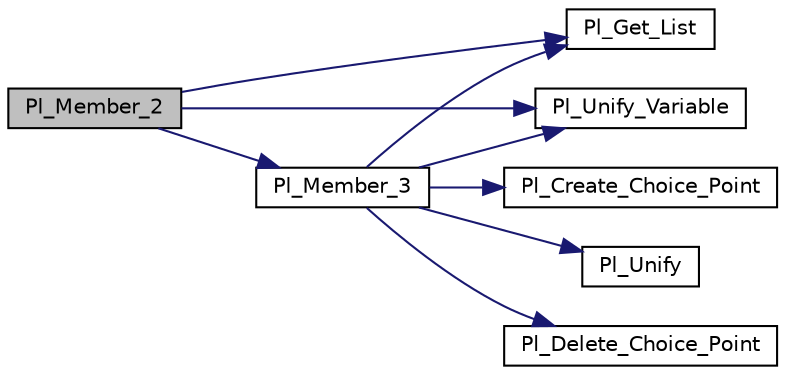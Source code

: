 digraph "Pl_Member_2"
{
  edge [fontname="Helvetica",fontsize="10",labelfontname="Helvetica",labelfontsize="10"];
  node [fontname="Helvetica",fontsize="10",shape=record];
  rankdir="LR";
  Node1 [label="Pl_Member_2",height=0.2,width=0.4,color="black", fillcolor="grey75", style="filled", fontcolor="black"];
  Node1 -> Node2 [color="midnightblue",fontsize="10",style="solid"];
  Node2 [label="Pl_Get_List",height=0.2,width=0.4,color="black", fillcolor="white", style="filled",URL="$wam__inst_8c.html#ac053eb26fdee8a8e71ea9a5ac4079ab0"];
  Node1 -> Node3 [color="midnightblue",fontsize="10",style="solid"];
  Node3 [label="Pl_Unify_Variable",height=0.2,width=0.4,color="black", fillcolor="white", style="filled",URL="$wam__inst_8c.html#ab11181944ecf328d3ade45d83f7744d8"];
  Node1 -> Node4 [color="midnightblue",fontsize="10",style="solid"];
  Node4 [label="Pl_Member_3",height=0.2,width=0.4,color="black", fillcolor="white", style="filled",URL="$list__c_8c.html#a5d74ba036ab4729fd9a7ff17aa8c2cb4"];
  Node4 -> Node5 [color="midnightblue",fontsize="10",style="solid"];
  Node5 [label="Pl_Create_Choice_Point",height=0.2,width=0.4,color="black", fillcolor="white", style="filled",URL="$wam__inst_8c.html#a482d0f0a0b2ac53fc463aaa753ce071e"];
  Node4 -> Node6 [color="midnightblue",fontsize="10",style="solid"];
  Node6 [label="Pl_Unify",height=0.2,width=0.4,color="black", fillcolor="white", style="filled",URL="$wam__inst_8h.html#a098bda85a540e8ca5969063ccfd4ea20"];
  Node4 -> Node7 [color="midnightblue",fontsize="10",style="solid"];
  Node7 [label="Pl_Delete_Choice_Point",height=0.2,width=0.4,color="black", fillcolor="white", style="filled",URL="$wam__inst_8c.html#a1f8b77617ef38000ca80700aaefbc694"];
  Node4 -> Node2 [color="midnightblue",fontsize="10",style="solid"];
  Node4 -> Node3 [color="midnightblue",fontsize="10",style="solid"];
}
